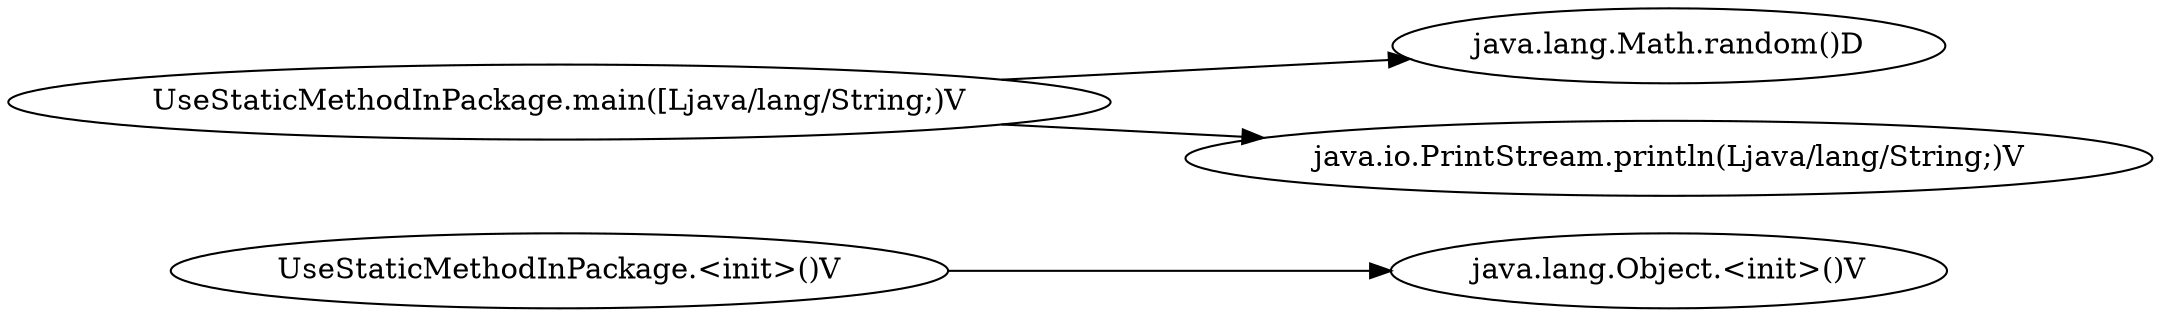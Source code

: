 digraph graphname {
rankdir="LR";
117 [label="UseStaticMethodInPackage.<init>()V"]
118 [label="java.lang.Object.<init>()V"]
120 [label="UseStaticMethodInPackage.main([Ljava/lang/String;)V"]
133 [label="java.lang.Math.random()D"]
135 [label="java.io.PrintStream.println(Ljava/lang/String;)V"]
117 -> 118
120 -> 133
120 -> 135
}
